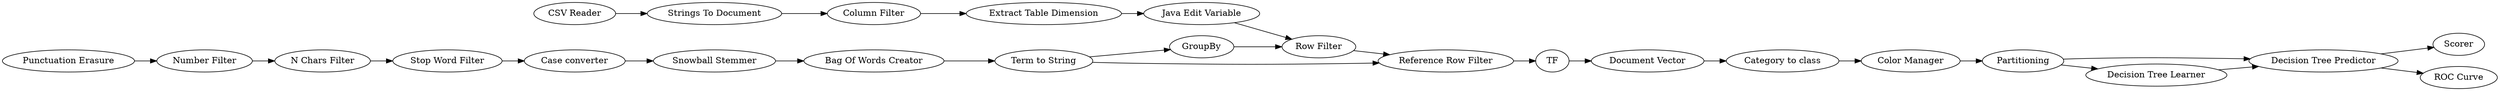 digraph {
	275 [label="Category to class"]
	276 [label="Color Manager"]
	277 [label=Partitioning]
	279 [label="Decision Tree Predictor"]
	6 [label="Column Filter"]
	7 [label="Strings To Document"]
	8 [label="Term to String"]
	9 [label=GroupBy]
	10 [label="Row Filter"]
	11 [label="Reference Row Filter"]
	12 [label=TF]
	29 [label="Punctuation Erasure"]
	30 [label="Number Filter"]
	31 [label="N Chars Filter"]
	33 [label="Case converter"]
	34 [label="Snowball Stemmer"]
	66 [label="Extract Table Dimension"]
	67 [label="Java Edit Variable"]
	68 [label="Bag Of Words Creator"]
	69 [label="Stop Word Filter"]
	291 [label="Decision Tree Learner"]
	292 [label="Document Vector"]
	295 [label="CSV Reader"]
	358 [label=Scorer]
	359 [label="ROC Curve"]
	7 -> 6
	8 -> 9
	8 -> 11
	9 -> 10
	10 -> 11
	11 -> 12
	29 -> 30
	30 -> 31
	31 -> 69
	33 -> 34
	34 -> 68
	66 -> 67
	67 -> 10
	68 -> 8
	69 -> 33
	275 -> 276
	276 -> 277
	277 -> 279
	277 -> 291
	279 -> 358
	279 -> 359
	6 -> 66
	12 -> 292
	291 -> 279
	292 -> 275
	295 -> 7
	rankdir=LR
}
